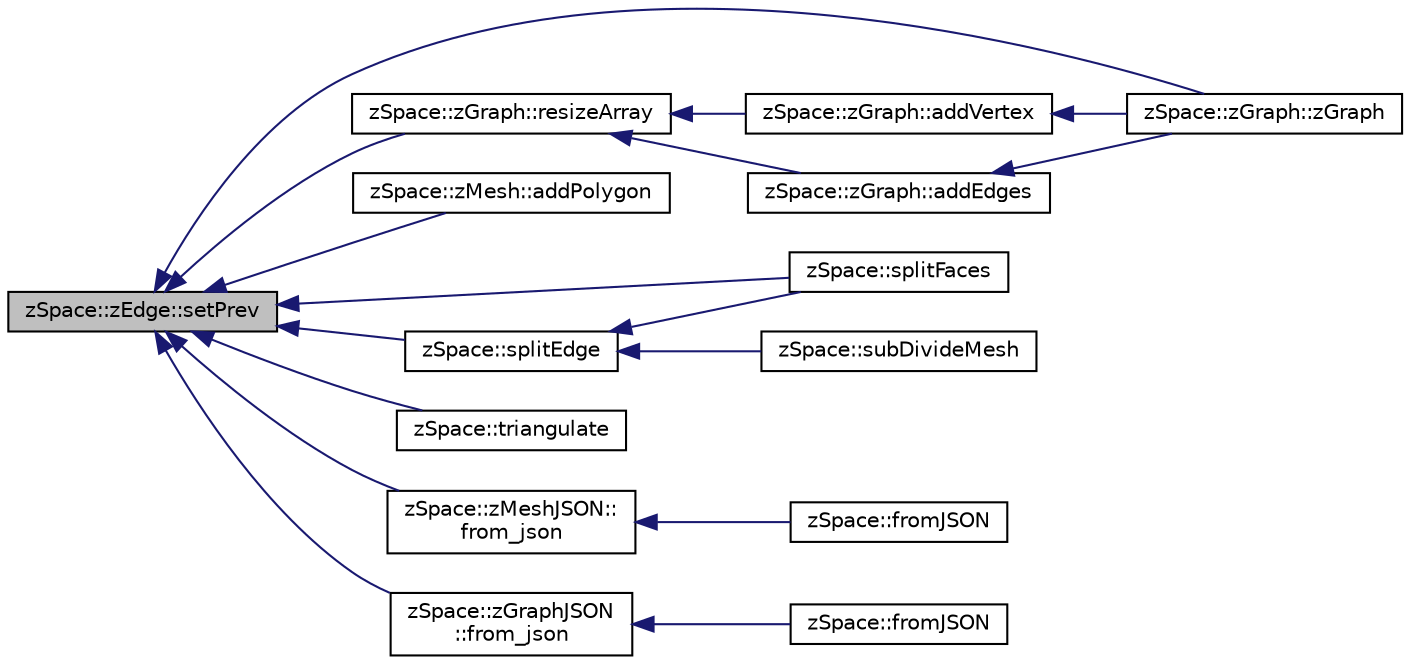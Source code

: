 digraph "zSpace::zEdge::setPrev"
{
  edge [fontname="Helvetica",fontsize="10",labelfontname="Helvetica",labelfontsize="10"];
  node [fontname="Helvetica",fontsize="10",shape=record];
  rankdir="LR";
  Node339 [label="zSpace::zEdge::setPrev",height=0.2,width=0.4,color="black", fillcolor="grey75", style="filled", fontcolor="black"];
  Node339 -> Node340 [dir="back",color="midnightblue",fontsize="10",style="solid",fontname="Helvetica"];
  Node340 [label="zSpace::zGraph::zGraph",height=0.2,width=0.4,color="black", fillcolor="white", style="filled",URL="$classz_space_1_1z_graph.html#a7a53b68f1efa596293b85259464cf3ff",tooltip="Overloaded constructor. "];
  Node339 -> Node341 [dir="back",color="midnightblue",fontsize="10",style="solid",fontname="Helvetica"];
  Node341 [label="zSpace::zGraph::resizeArray",height=0.2,width=0.4,color="black", fillcolor="white", style="filled",URL="$classz_space_1_1z_graph.html#a8b28611b85ceff8555b9230e3af6f47a",tooltip="This method resizes the array connected with the input type to the specified newSize. "];
  Node341 -> Node342 [dir="back",color="midnightblue",fontsize="10",style="solid",fontname="Helvetica"];
  Node342 [label="zSpace::zGraph::addVertex",height=0.2,width=0.4,color="black", fillcolor="white", style="filled",URL="$classz_space_1_1z_graph.html#acf5cd0b78050f671984cfc4341de8b32",tooltip="This method adds a vertex to the vertices array. "];
  Node342 -> Node340 [dir="back",color="midnightblue",fontsize="10",style="solid",fontname="Helvetica"];
  Node341 -> Node343 [dir="back",color="midnightblue",fontsize="10",style="solid",fontname="Helvetica"];
  Node343 [label="zSpace::zGraph::addEdges",height=0.2,width=0.4,color="black", fillcolor="white", style="filled",URL="$classz_space_1_1z_graph.html#a821941b26e312ab5015ae34fecbd43b3",tooltip="This method adds an edge and its symmetry edge to the edges array. "];
  Node343 -> Node340 [dir="back",color="midnightblue",fontsize="10",style="solid",fontname="Helvetica"];
  Node339 -> Node344 [dir="back",color="midnightblue",fontsize="10",style="solid",fontname="Helvetica"];
  Node344 [label="zSpace::zMesh::addPolygon",height=0.2,width=0.4,color="black", fillcolor="white", style="filled",URL="$classz_space_1_1z_mesh.html#ada4fb88bb2402a06f75d730e23597407",tooltip="This method adds a face to the faces array and updates the pointers of vertices, edges and polygons o..."];
  Node339 -> Node345 [dir="back",color="midnightblue",fontsize="10",style="solid",fontname="Helvetica"];
  Node345 [label="zSpace::splitEdge",height=0.2,width=0.4,color="black", fillcolor="white", style="filled",URL="$group__z_mesh_modifiers.html#ga2259376b4c9c7cebc97c491574a47e24",tooltip="This method splits an edge and inserts a vertex along the edge at the input factor. "];
  Node345 -> Node346 [dir="back",color="midnightblue",fontsize="10",style="solid",fontname="Helvetica"];
  Node346 [label="zSpace::splitFaces",height=0.2,width=0.4,color="black", fillcolor="white", style="filled",URL="$group__z_mesh_modifiers.html#gaeda022d590a10b38c94e75bc0e278d80",tooltip="This method splits a set of edges and faces of a mesh in a continuous manner. "];
  Node345 -> Node347 [dir="back",color="midnightblue",fontsize="10",style="solid",fontname="Helvetica"];
  Node347 [label="zSpace::subDivideMesh",height=0.2,width=0.4,color="black", fillcolor="white", style="filled",URL="$group__z_mesh_modifiers.html#gaaa9902fbf3ac2600afbf54335c286760",tooltip="This method subdivides all the faces and edges of the mesh. "];
  Node339 -> Node348 [dir="back",color="midnightblue",fontsize="10",style="solid",fontname="Helvetica"];
  Node348 [label="zSpace::triangulate",height=0.2,width=0.4,color="black", fillcolor="white", style="filled",URL="$group__z_mesh_modifiers.html#ga75ee8f140a3311506a932b866523a1de",tooltip="This method triangulates the input mesh. "];
  Node339 -> Node346 [dir="back",color="midnightblue",fontsize="10",style="solid",fontname="Helvetica"];
  Node339 -> Node349 [dir="back",color="midnightblue",fontsize="10",style="solid",fontname="Helvetica"];
  Node349 [label="zSpace::zMeshJSON::\lfrom_json",height=0.2,width=0.4,color="black", fillcolor="white", style="filled",URL="$classz_space_1_1z_mesh_j_s_o_n.html#a50e0cbaadd094cf4f26179cdf23b9464",tooltip="This method creates the HE data structure from JSON file using JSON Modern Library. "];
  Node349 -> Node350 [dir="back",color="midnightblue",fontsize="10",style="solid",fontname="Helvetica"];
  Node350 [label="zSpace::fromJSON",height=0.2,width=0.4,color="black", fillcolor="white", style="filled",URL="$group__z_i_o___mesh.html#gad2f07c6da97272b61502c6fab57d83b0",tooltip="This method imports zMesh from a JSON file format using JSON Modern Library. "];
  Node339 -> Node351 [dir="back",color="midnightblue",fontsize="10",style="solid",fontname="Helvetica"];
  Node351 [label="zSpace::zGraphJSON\l::from_json",height=0.2,width=0.4,color="black", fillcolor="white", style="filled",URL="$classz_space_1_1z_graph_j_s_o_n.html#ad6e1e17a5c3bd52b4433439f13a4b3a4",tooltip="This method creates the zGraph from JSON file using JSON Modern Library. "];
  Node351 -> Node352 [dir="back",color="midnightblue",fontsize="10",style="solid",fontname="Helvetica"];
  Node352 [label="zSpace::fromJSON",height=0.2,width=0.4,color="black", fillcolor="white", style="filled",URL="$group__z_i_o___graph.html#ga72f18c5d3de0d92bea72ed214d7ba159",tooltip="This method imports zGraph from a JSON file format using JSON Modern Library. "];
}

